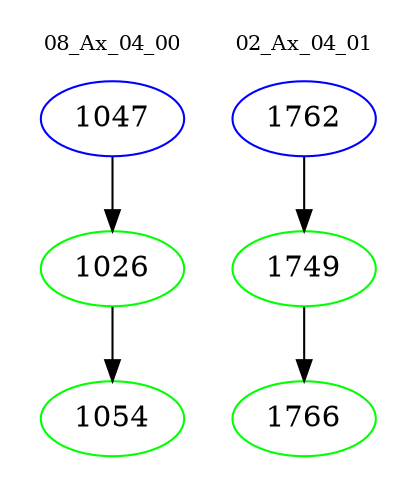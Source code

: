 digraph{
subgraph cluster_0 {
color = white
label = "08_Ax_04_00";
fontsize=10;
T0_1047 [label="1047", color="blue"]
T0_1047 -> T0_1026 [color="black"]
T0_1026 [label="1026", color="green"]
T0_1026 -> T0_1054 [color="black"]
T0_1054 [label="1054", color="green"]
}
subgraph cluster_1 {
color = white
label = "02_Ax_04_01";
fontsize=10;
T1_1762 [label="1762", color="blue"]
T1_1762 -> T1_1749 [color="black"]
T1_1749 [label="1749", color="green"]
T1_1749 -> T1_1766 [color="black"]
T1_1766 [label="1766", color="green"]
}
}
